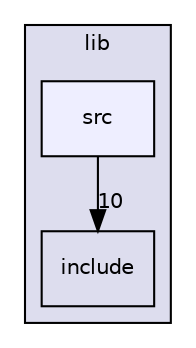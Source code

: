 digraph "lib/src" {
  compound=true
  node [ fontsize="10", fontname="Helvetica"];
  edge [ labelfontsize="10", labelfontname="Helvetica"];
  subgraph clusterdir_97aefd0d527b934f1d99a682da8fe6a9 {
    graph [ bgcolor="#ddddee", pencolor="black", label="lib" fontname="Helvetica", fontsize="10", URL="dir_97aefd0d527b934f1d99a682da8fe6a9.html"]
  dir_5a30104352ef4255dc24354b02eb2d20 [shape=box label="include" URL="dir_5a30104352ef4255dc24354b02eb2d20.html"];
  dir_a065c5f60305fee3569f887679366939 [shape=box, label="src", style="filled", fillcolor="#eeeeff", pencolor="black", URL="dir_a065c5f60305fee3569f887679366939.html"];
  }
  dir_a065c5f60305fee3569f887679366939->dir_5a30104352ef4255dc24354b02eb2d20 [headlabel="10", labeldistance=1.5 headhref="dir_000002_000001.html"];
}
